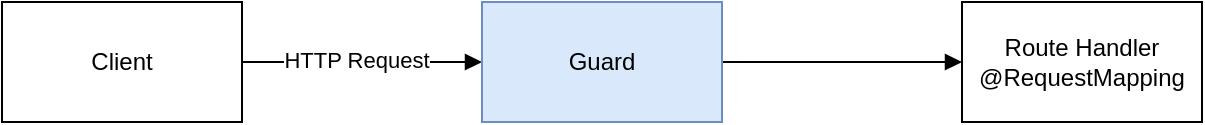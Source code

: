 <mxfile version="21.2.1" type="device">
  <diagram name="페이지-1" id="yk7bITdvepRNm33ZdUbr">
    <mxGraphModel dx="1114" dy="877" grid="1" gridSize="10" guides="1" tooltips="1" connect="1" arrows="1" fold="1" page="1" pageScale="1" pageWidth="827" pageHeight="1169" math="0" shadow="0">
      <root>
        <mxCell id="0" />
        <mxCell id="1" parent="0" />
        <mxCell id="BXIlqsf0ebcHvgcGjNAP-4" style="edgeStyle=orthogonalEdgeStyle;rounded=0;orthogonalLoop=1;jettySize=auto;html=1;endArrow=block;endFill=1;" parent="1" source="BXIlqsf0ebcHvgcGjNAP-1" target="BXIlqsf0ebcHvgcGjNAP-2" edge="1">
          <mxGeometry relative="1" as="geometry" />
        </mxCell>
        <mxCell id="BXIlqsf0ebcHvgcGjNAP-6" value="HTTP Request" style="edgeLabel;html=1;align=center;verticalAlign=middle;resizable=0;points=[];" parent="BXIlqsf0ebcHvgcGjNAP-4" vertex="1" connectable="0">
          <mxGeometry x="-0.525" y="2" relative="1" as="geometry">
            <mxPoint x="28" y="1" as="offset" />
          </mxGeometry>
        </mxCell>
        <mxCell id="BXIlqsf0ebcHvgcGjNAP-1" value="Client" style="rounded=0;whiteSpace=wrap;html=1;" parent="1" vertex="1">
          <mxGeometry x="80" y="280" width="120" height="60" as="geometry" />
        </mxCell>
        <mxCell id="BXIlqsf0ebcHvgcGjNAP-5" style="edgeStyle=orthogonalEdgeStyle;rounded=0;orthogonalLoop=1;jettySize=auto;html=1;entryX=0;entryY=0.5;entryDx=0;entryDy=0;endArrow=block;endFill=1;" parent="1" source="BXIlqsf0ebcHvgcGjNAP-2" target="BXIlqsf0ebcHvgcGjNAP-3" edge="1">
          <mxGeometry relative="1" as="geometry" />
        </mxCell>
        <mxCell id="BXIlqsf0ebcHvgcGjNAP-2" value="Guard" style="rounded=0;whiteSpace=wrap;html=1;fillColor=#dae8fc;strokeColor=#6c8ebf;" parent="1" vertex="1">
          <mxGeometry x="320" y="280" width="120" height="60" as="geometry" />
        </mxCell>
        <mxCell id="BXIlqsf0ebcHvgcGjNAP-3" value="Route Handler&lt;br&gt;@RequestMapping" style="rounded=0;whiteSpace=wrap;html=1;" parent="1" vertex="1">
          <mxGeometry x="560" y="280" width="120" height="60" as="geometry" />
        </mxCell>
      </root>
    </mxGraphModel>
  </diagram>
</mxfile>
